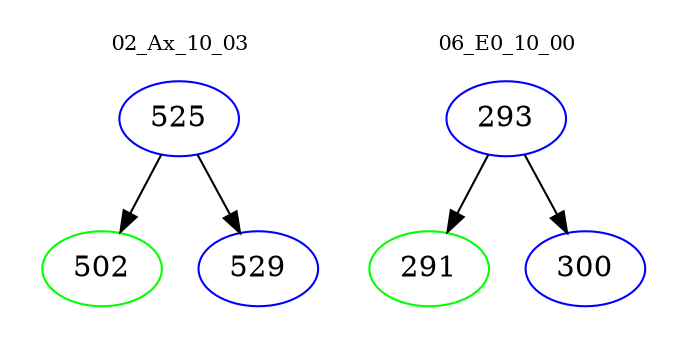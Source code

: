 digraph{
subgraph cluster_0 {
color = white
label = "02_Ax_10_03";
fontsize=10;
T0_525 [label="525", color="blue"]
T0_525 -> T0_502 [color="black"]
T0_502 [label="502", color="green"]
T0_525 -> T0_529 [color="black"]
T0_529 [label="529", color="blue"]
}
subgraph cluster_1 {
color = white
label = "06_E0_10_00";
fontsize=10;
T1_293 [label="293", color="blue"]
T1_293 -> T1_291 [color="black"]
T1_291 [label="291", color="green"]
T1_293 -> T1_300 [color="black"]
T1_300 [label="300", color="blue"]
}
}
